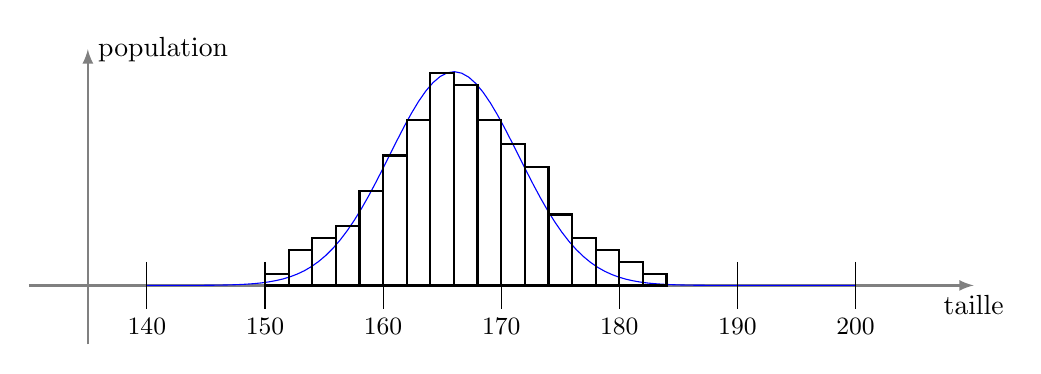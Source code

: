 \begin{tikzpicture}[scale=15]

% Fonction
   %\def\fonction{ 1/(sqrt(2*3.14*\sigmadeux)) * exp{-1/2*1/\sigmadeux*(\x-\mu)*(\x-\mu)} };
   \def\fonction{ 0.025* (exp{-0.5*ln(2*pi*\sigmadeux)}) * (exp{-1/2*1/\sigmadeux*(\x-\mymu)*(\x-\mymu)}) };
   
% intervalle
    \def\a{2}; 


% Axes
    \draw[->,>=latex,thick, gray] (1.3,0)--(2.1,0) node[below,black] {taille};
    \draw[->,>=latex,thick, gray] (1.35,-0.05)--++(0,0.25) node[right,black] {population};  


% Graphe et aire
%   \fill[black!20] (0,0) -- plot[domain=0:\a] (\x,\fonction) -- (\a,0) -- cycle;
\def\mymu{1.76};
\def\sigmadeux{0.004};
%   \draw[ultra thick, color=red,domain=1.40:2.0,samples=100,variable=\x] plot ( {\x} , {\fonction} );

\def\mymu{1.66};
\def\sigmadeux{0.003};
   \draw[thin, color=blue,domain=1.40:2.0,samples=100,variable=\x] plot ( {\x} , {\fonction} );


% \draw (\mymu,0.2) -- ++(0,-0.4) node[below] {$\mu$};

% \node[below] at (1.7,-0.1) {\bf Distribution de la taille des femmes};

% \node[below, inner sep=10pt] at (0.5,0) {\vphantom{$n=10$}};


% % Labels
  \foreach \x in {140,150,...,200}{
  \draw ({\x/100},0.02) -- ({\x/100},-0.02) node[anchor=north] {\small $\x$};
}
  % \draw (1pt,1cm) -- (-1pt,1cm) node[anchor=east] {$1$};
  %\node[below, inner sep=10pt] at (0.5,0) {\vphantom{$n=10$}};

% Box
  \foreach \x/\y in {150/1,152/3,154/4,156/5,158/8,160/11,162/14,164/18,166/17,168/14,170/12,172/10,174/6,176/4,178/3,180/2,182/1}{
      \draw[thick] (\x/100,0) rectangle ++(2/100,\y/100);
}
\end{tikzpicture}